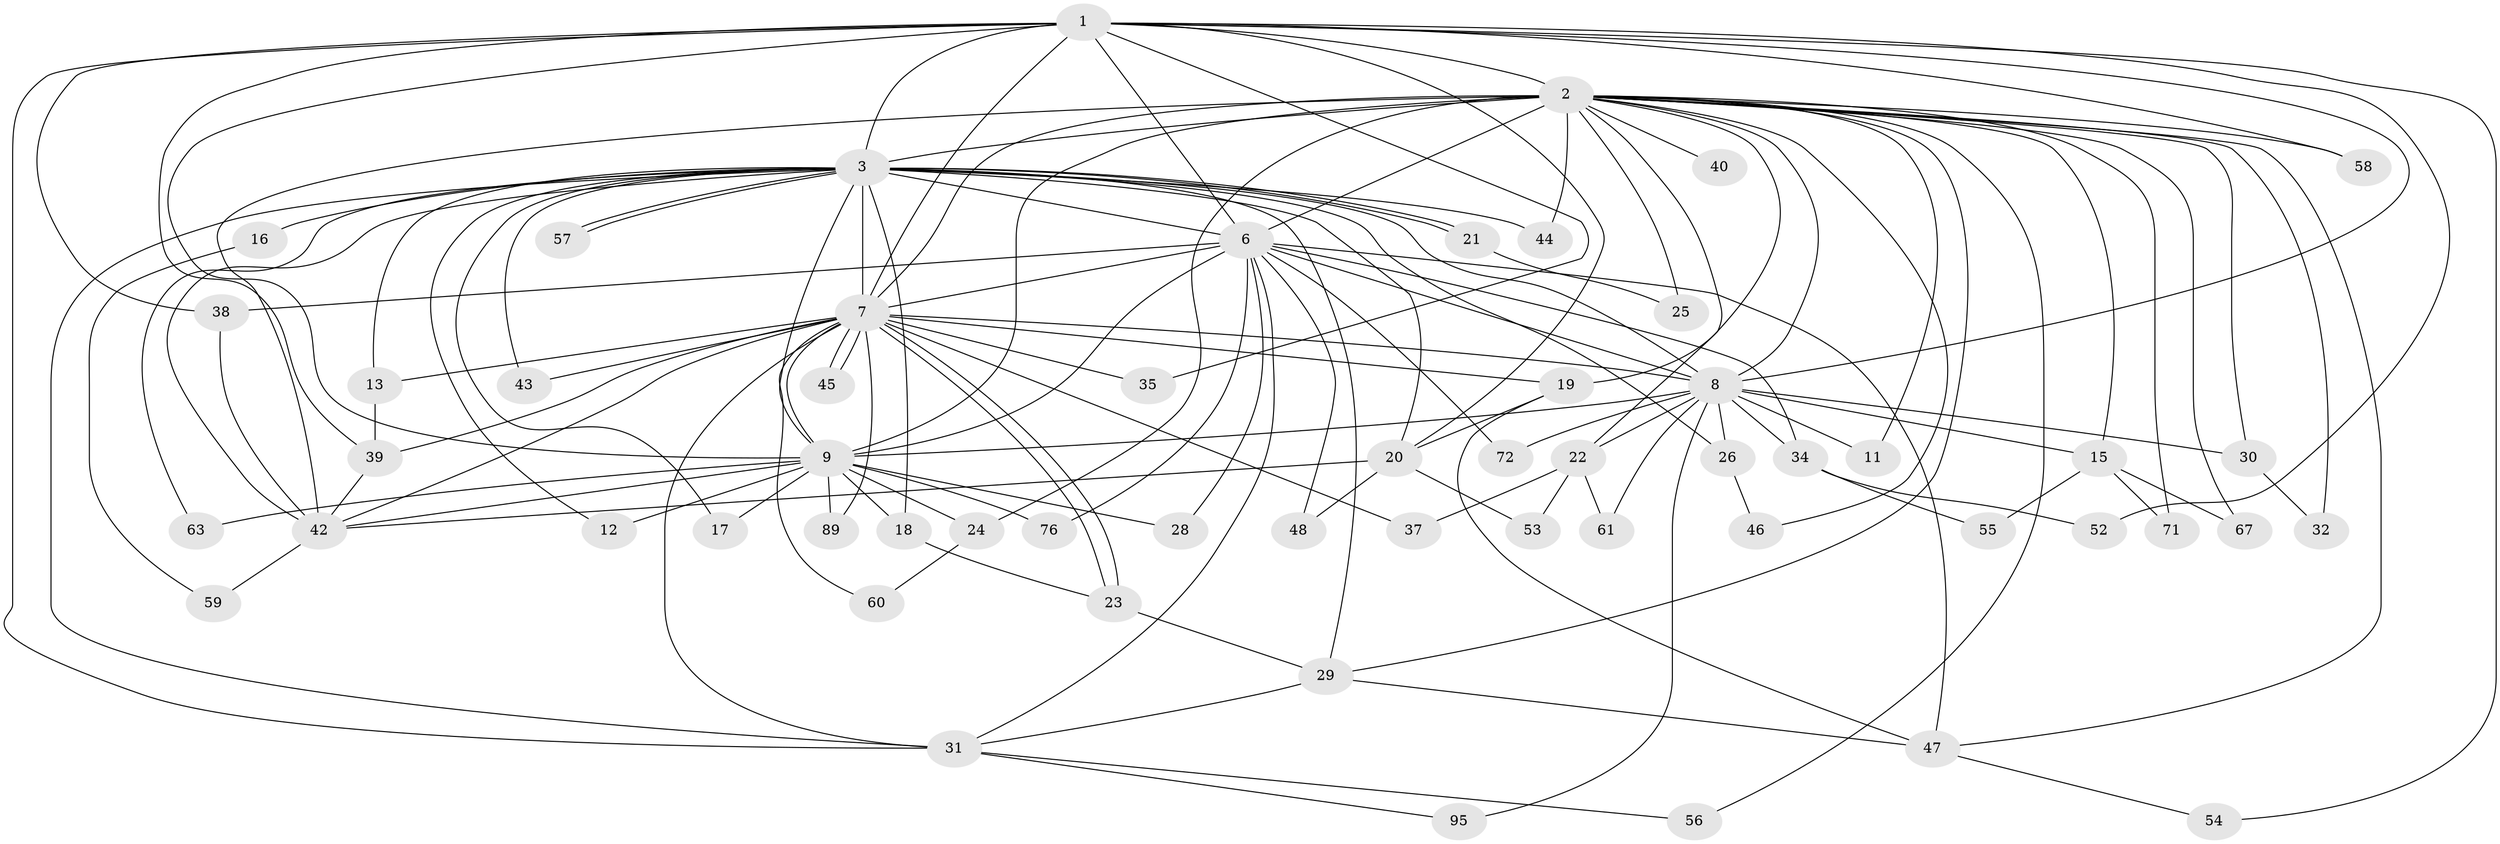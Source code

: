 // original degree distribution, {20: 0.021052631578947368, 17: 0.010526315789473684, 25: 0.010526315789473684, 21: 0.010526315789473684, 16: 0.010526315789473684, 18: 0.021052631578947368, 27: 0.010526315789473684, 19: 0.010526315789473684, 2: 0.5684210526315789, 3: 0.17894736842105263, 5: 0.010526315789473684, 4: 0.08421052631578947, 7: 0.031578947368421054, 6: 0.021052631578947368}
// Generated by graph-tools (version 1.1) at 2025/17/03/04/25 18:17:51]
// undirected, 57 vertices, 133 edges
graph export_dot {
graph [start="1"]
  node [color=gray90,style=filled];
  1;
  2 [super="+5+10+27+36"];
  3 [super="+4+79+85+65"];
  6;
  7;
  8;
  9 [super="+69"];
  11;
  12;
  13;
  15;
  16;
  17;
  18 [super="+84"];
  19;
  20 [super="+41"];
  21;
  22;
  23;
  24;
  25;
  26;
  28;
  29 [super="+50+83+92"];
  30;
  31 [super="+64+33+75+51"];
  32;
  34;
  35;
  37;
  38;
  39 [super="+78"];
  40;
  42 [super="+77+68+70+49"];
  43;
  44;
  45;
  46;
  47 [super="+62"];
  48;
  52;
  53;
  54;
  55;
  56;
  57;
  58;
  59;
  60;
  61;
  63;
  67;
  71;
  72;
  76;
  89;
  95;
  1 -- 2 [weight=3];
  1 -- 3 [weight=4];
  1 -- 6;
  1 -- 7;
  1 -- 8;
  1 -- 9;
  1 -- 20;
  1 -- 31 [weight=2];
  1 -- 35;
  1 -- 38;
  1 -- 39;
  1 -- 52;
  1 -- 54;
  1 -- 58;
  2 -- 3 [weight=7];
  2 -- 6 [weight=3];
  2 -- 7 [weight=4];
  2 -- 8 [weight=3];
  2 -- 9 [weight=4];
  2 -- 11;
  2 -- 15;
  2 -- 22 [weight=2];
  2 -- 24;
  2 -- 40 [weight=2];
  2 -- 67;
  2 -- 71;
  2 -- 19;
  2 -- 25;
  2 -- 44;
  2 -- 46;
  2 -- 47 [weight=2];
  2 -- 58;
  2 -- 32;
  2 -- 42;
  2 -- 30;
  2 -- 56;
  2 -- 29;
  3 -- 6 [weight=2];
  3 -- 7 [weight=4];
  3 -- 8 [weight=3];
  3 -- 9 [weight=2];
  3 -- 16 [weight=2];
  3 -- 17;
  3 -- 21;
  3 -- 21;
  3 -- 26;
  3 -- 57;
  3 -- 57;
  3 -- 63;
  3 -- 12;
  3 -- 13;
  3 -- 18;
  3 -- 29;
  3 -- 42 [weight=4];
  3 -- 43;
  3 -- 44;
  3 -- 31 [weight=2];
  3 -- 20;
  6 -- 7;
  6 -- 8;
  6 -- 9;
  6 -- 28;
  6 -- 34;
  6 -- 38;
  6 -- 47 [weight=2];
  6 -- 48;
  6 -- 72;
  6 -- 76;
  6 -- 31;
  7 -- 8;
  7 -- 9;
  7 -- 13;
  7 -- 19;
  7 -- 23;
  7 -- 23;
  7 -- 31;
  7 -- 35;
  7 -- 37;
  7 -- 43;
  7 -- 45;
  7 -- 45;
  7 -- 60;
  7 -- 89;
  7 -- 39;
  7 -- 42 [weight=2];
  8 -- 9;
  8 -- 11;
  8 -- 15;
  8 -- 22;
  8 -- 26;
  8 -- 30;
  8 -- 34;
  8 -- 61;
  8 -- 72;
  8 -- 95;
  9 -- 12;
  9 -- 17;
  9 -- 18;
  9 -- 24;
  9 -- 28;
  9 -- 63;
  9 -- 76;
  9 -- 89;
  9 -- 42;
  13 -- 39;
  15 -- 55;
  15 -- 67;
  15 -- 71;
  16 -- 59;
  18 -- 23;
  19 -- 20;
  19 -- 47;
  20 -- 48;
  20 -- 53;
  20 -- 42 [weight=2];
  21 -- 25;
  22 -- 37;
  22 -- 53;
  22 -- 61;
  23 -- 29;
  24 -- 60;
  26 -- 46;
  29 -- 31 [weight=2];
  29 -- 47;
  30 -- 32;
  31 -- 56;
  31 -- 95;
  34 -- 52;
  34 -- 55;
  38 -- 42;
  39 -- 42;
  42 -- 59;
  47 -- 54;
}
